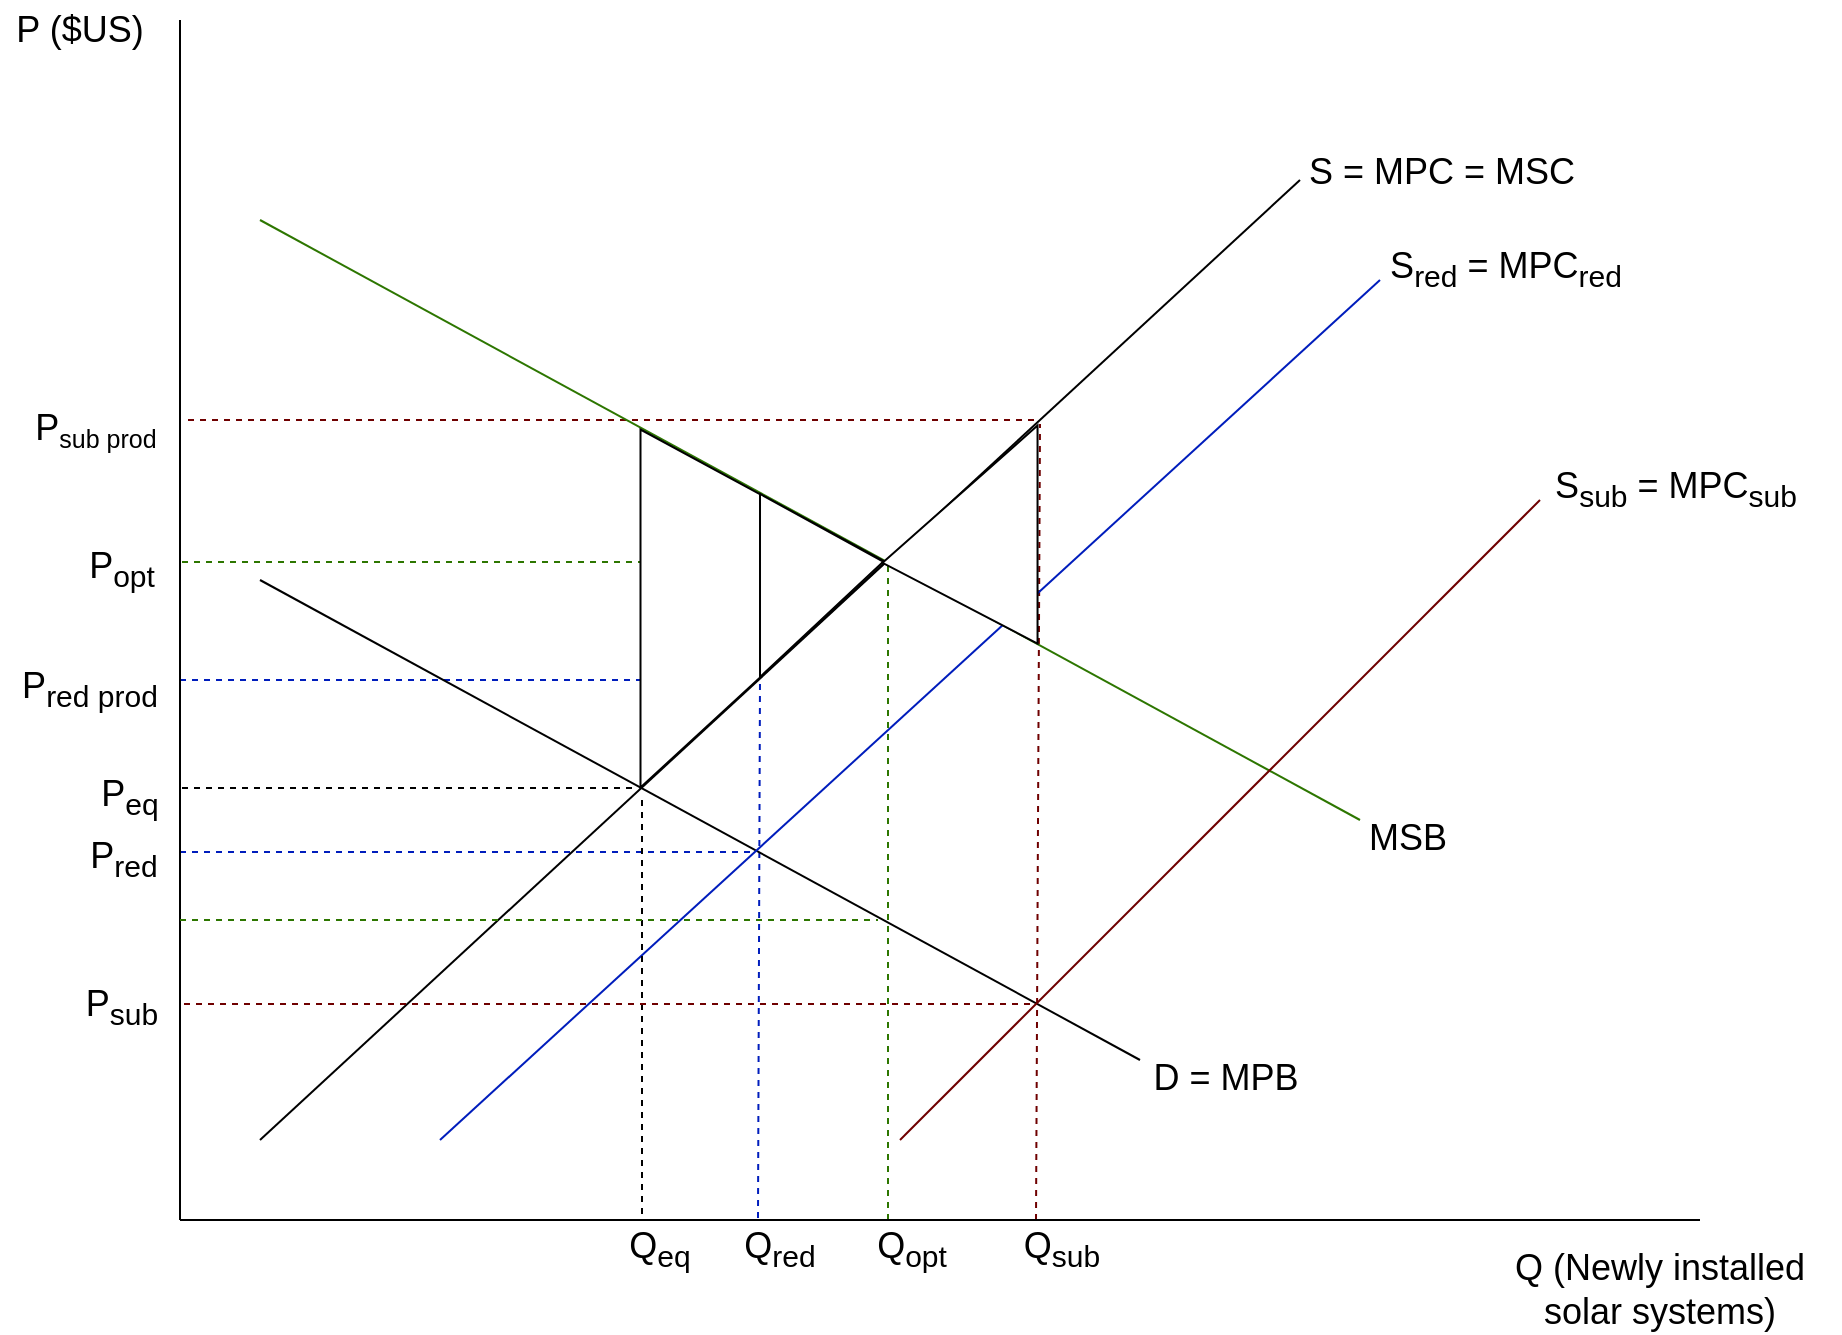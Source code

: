 <mxfile version="21.4.0" type="github">
  <diagram name="Lapa-1" id="iaABeEHk2dAt37TFWMJv">
    <mxGraphModel dx="1036" dy="605" grid="1" gridSize="10" guides="1" tooltips="1" connect="1" arrows="1" fold="1" page="1" pageScale="1" pageWidth="1200" pageHeight="1600" math="0" shadow="0">
      <root>
        <mxCell id="0" />
        <mxCell id="1" parent="0" />
        <mxCell id="5OR2ersFxcuu6v94mTMg-24" value="" style="endArrow=none;dashed=1;html=1;rounded=0; fillColor=#60a917;strokeColor=#6F0000;fillColor=#a20025;" parent="1" edge="1">
          <mxGeometry width="50" height="50" relative="1" as="geometry">
            <mxPoint x="324" y="240" as="sourcePoint" />
            <mxPoint x="748" y="240" as="targetPoint" />
          </mxGeometry>
        </mxCell>
        <mxCell id="5OR2ersFxcuu6v94mTMg-23" value="" style="endArrow=none;dashed=1;html=1;rounded=0; fillColor=#60a917;strokeColor=#2D7600;" parent="1" edge="1">
          <mxGeometry width="50" height="50" relative="1" as="geometry">
            <mxPoint x="321" y="311" as="sourcePoint" />
            <mxPoint x="670" y="311" as="targetPoint" />
          </mxGeometry>
        </mxCell>
        <mxCell id="5OR2ersFxcuu6v94mTMg-13" value="" style="endArrow=none;dashed=1;html=1;rounded=0; fillColor=#60a917;strokeColor=#2D7600;" parent="1" edge="1">
          <mxGeometry width="50" height="50" relative="1" as="geometry">
            <mxPoint x="674" y="640" as="sourcePoint" />
            <mxPoint x="674" y="312" as="targetPoint" />
          </mxGeometry>
        </mxCell>
        <mxCell id="5OR2ersFxcuu6v94mTMg-22" value="" style="endArrow=none;dashed=1;html=1;rounded=0; fillColor=#0050ef;strokeColor=#001DBC;" parent="1" edge="1">
          <mxGeometry width="50" height="50" relative="1" as="geometry">
            <mxPoint x="320" y="456" as="sourcePoint" />
            <mxPoint x="606" y="456" as="targetPoint" />
          </mxGeometry>
        </mxCell>
        <mxCell id="5OR2ersFxcuu6v94mTMg-14" value="" style="endArrow=none;dashed=1;html=1;rounded=0; fillColor=#0050ef;strokeColor=#001DBC;" parent="1" edge="1">
          <mxGeometry width="50" height="50" relative="1" as="geometry">
            <mxPoint x="609" y="639" as="sourcePoint" />
            <mxPoint x="610" y="370" as="targetPoint" />
          </mxGeometry>
        </mxCell>
        <mxCell id="5OR2ersFxcuu6v94mTMg-21" value="" style="endArrow=none;dashed=1;html=1;rounded=0; fillColor=#0050ef;strokeColor=#001DBC;" parent="1" edge="1">
          <mxGeometry width="50" height="50" relative="1" as="geometry">
            <mxPoint x="320" y="370" as="sourcePoint" />
            <mxPoint x="609" y="370" as="targetPoint" />
          </mxGeometry>
        </mxCell>
        <mxCell id="5OR2ersFxcuu6v94mTMg-18" value="" style="endArrow=none;dashed=1;html=1;rounded=0; fillColor=#60a917;strokeColor=#6F0000;fillColor=#a20025;" parent="1" edge="1">
          <mxGeometry width="50" height="50" relative="1" as="geometry">
            <mxPoint x="748" y="640" as="sourcePoint" />
            <mxPoint x="750" y="242" as="targetPoint" />
          </mxGeometry>
        </mxCell>
        <mxCell id="5OR2ersFxcuu6v94mTMg-1" value="" style="endArrow=none;html=1;rounded=0;" parent="1" edge="1">
          <mxGeometry width="50" height="50" relative="1" as="geometry">
            <mxPoint x="320" y="640" as="sourcePoint" />
            <mxPoint x="320" y="40" as="targetPoint" />
          </mxGeometry>
        </mxCell>
        <mxCell id="5OR2ersFxcuu6v94mTMg-2" value="" style="endArrow=none;html=1;rounded=0;" parent="1" edge="1">
          <mxGeometry width="50" height="50" relative="1" as="geometry">
            <mxPoint x="320" y="640" as="sourcePoint" />
            <mxPoint x="1080" y="640" as="targetPoint" />
          </mxGeometry>
        </mxCell>
        <mxCell id="5OR2ersFxcuu6v94mTMg-3" value="&lt;font style=&quot;font-size: 18px;&quot;&gt;P ($US)&lt;/font&gt;" style="text;html=1;strokeColor=none;fillColor=none;align=center;verticalAlign=middle;whiteSpace=wrap;rounded=0;" parent="1" vertex="1">
          <mxGeometry x="230" y="30" width="80" height="30" as="geometry" />
        </mxCell>
        <mxCell id="5OR2ersFxcuu6v94mTMg-4" value="&lt;font style=&quot;font-size: 18px;&quot;&gt;Q (Newly installed solar systems)&lt;br&gt;&lt;/font&gt;" style="text;html=1;strokeColor=none;fillColor=none;align=center;verticalAlign=middle;whiteSpace=wrap;rounded=0;" parent="1" vertex="1">
          <mxGeometry x="970" y="660" width="180" height="30" as="geometry" />
        </mxCell>
        <mxCell id="5OR2ersFxcuu6v94mTMg-5" value="" style="endArrow=none;html=1;rounded=0;" parent="1" edge="1">
          <mxGeometry width="50" height="50" relative="1" as="geometry">
            <mxPoint x="360" y="600" as="sourcePoint" />
            <mxPoint x="880" y="120" as="targetPoint" />
          </mxGeometry>
        </mxCell>
        <mxCell id="5OR2ersFxcuu6v94mTMg-6" value="" style="endArrow=none;html=1;rounded=0;" parent="1" edge="1">
          <mxGeometry width="50" height="50" relative="1" as="geometry">
            <mxPoint x="360" y="320" as="sourcePoint" />
            <mxPoint x="800" y="560" as="targetPoint" />
          </mxGeometry>
        </mxCell>
        <mxCell id="5OR2ersFxcuu6v94mTMg-8" value="" style="endArrow=none;html=1;rounded=0;fillColor=#60a917;strokeColor=#2D7600;" parent="1" edge="1">
          <mxGeometry width="50" height="50" relative="1" as="geometry">
            <mxPoint x="360" y="140" as="sourcePoint" />
            <mxPoint x="910" y="440" as="targetPoint" />
          </mxGeometry>
        </mxCell>
        <mxCell id="5OR2ersFxcuu6v94mTMg-9" value="" style="endArrow=none;html=1;rounded=0;fillColor=#a20025;strokeColor=#6F0000;" parent="1" edge="1">
          <mxGeometry width="50" height="50" relative="1" as="geometry">
            <mxPoint x="680" y="600" as="sourcePoint" />
            <mxPoint x="1000" y="280" as="targetPoint" />
          </mxGeometry>
        </mxCell>
        <mxCell id="5OR2ersFxcuu6v94mTMg-11" value="" style="endArrow=none;html=1;rounded=0;fillColor=#0050ef;strokeColor=#001DBC;" parent="1" edge="1">
          <mxGeometry width="50" height="50" relative="1" as="geometry">
            <mxPoint x="450" y="600" as="sourcePoint" />
            <mxPoint x="920" y="170" as="targetPoint" />
          </mxGeometry>
        </mxCell>
        <mxCell id="5OR2ersFxcuu6v94mTMg-12" value="" style="endArrow=none;dashed=1;html=1;rounded=0;" parent="1" edge="1">
          <mxGeometry width="50" height="50" relative="1" as="geometry">
            <mxPoint x="551" y="430" as="sourcePoint" />
            <mxPoint x="551" y="640" as="targetPoint" />
          </mxGeometry>
        </mxCell>
        <mxCell id="5OR2ersFxcuu6v94mTMg-20" value="" style="endArrow=none;dashed=1;html=1;rounded=0;" parent="1" edge="1">
          <mxGeometry width="50" height="50" relative="1" as="geometry">
            <mxPoint x="546" y="424" as="sourcePoint" />
            <mxPoint x="320" y="424" as="targetPoint" />
          </mxGeometry>
        </mxCell>
        <mxCell id="5OR2ersFxcuu6v94mTMg-25" value="" style="endArrow=none;dashed=1;html=1;rounded=0; fillColor=#60a917;strokeColor=#6F0000;fillColor=#a20025;" parent="1" edge="1">
          <mxGeometry width="50" height="50" relative="1" as="geometry">
            <mxPoint x="745" y="532" as="sourcePoint" />
            <mxPoint x="320" y="532" as="targetPoint" />
          </mxGeometry>
        </mxCell>
        <mxCell id="5OR2ersFxcuu6v94mTMg-26" value="" style="endArrow=none;dashed=1;html=1;rounded=0; fillColor=#60a917;strokeColor=#2D7600;" parent="1" edge="1">
          <mxGeometry width="50" height="50" relative="1" as="geometry">
            <mxPoint x="320" y="490" as="sourcePoint" />
            <mxPoint x="669" y="490" as="targetPoint" />
          </mxGeometry>
        </mxCell>
        <mxCell id="5OR2ersFxcuu6v94mTMg-27" value="&lt;font style=&quot;font-size: 18px;&quot;&gt;P&lt;/font&gt;&lt;font style=&quot;font-size: 15px;&quot;&gt;&lt;sub&gt;sub prod&lt;/sub&gt;&lt;/font&gt;" style="text;html=1;strokeColor=none;fillColor=none;align=center;verticalAlign=middle;whiteSpace=wrap;rounded=0;" parent="1" vertex="1">
          <mxGeometry x="238" y="230" width="80" height="30" as="geometry" />
        </mxCell>
        <mxCell id="5OR2ersFxcuu6v94mTMg-28" value="&lt;span style=&quot;font-size: 18px;&quot;&gt;P&lt;sub&gt;opt&lt;/sub&gt;&lt;/span&gt;" style="text;html=1;strokeColor=none;fillColor=none;align=center;verticalAlign=middle;whiteSpace=wrap;rounded=0;" parent="1" vertex="1">
          <mxGeometry x="251" y="300" width="80" height="30" as="geometry" />
        </mxCell>
        <mxCell id="5OR2ersFxcuu6v94mTMg-29" value="&lt;font style=&quot;font-size: 18px;&quot;&gt;P&lt;sub&gt;red prod&lt;/sub&gt;&lt;/font&gt;" style="text;html=1;strokeColor=none;fillColor=none;align=center;verticalAlign=middle;whiteSpace=wrap;rounded=0;" parent="1" vertex="1">
          <mxGeometry x="235" y="360" width="80" height="30" as="geometry" />
        </mxCell>
        <mxCell id="5OR2ersFxcuu6v94mTMg-30" value="&lt;font style=&quot;font-size: 18px;&quot;&gt;P&lt;sub&gt;red&lt;/sub&gt;&lt;/font&gt;" style="text;html=1;strokeColor=none;fillColor=none;align=center;verticalAlign=middle;whiteSpace=wrap;rounded=0;" parent="1" vertex="1">
          <mxGeometry x="252" y="445" width="80" height="30" as="geometry" />
        </mxCell>
        <mxCell id="5OR2ersFxcuu6v94mTMg-31" style="edgeStyle=orthogonalEdgeStyle;rounded=0;orthogonalLoop=1;jettySize=auto;html=1;exitX=0.5;exitY=1;exitDx=0;exitDy=0;" parent="1" source="5OR2ersFxcuu6v94mTMg-30" target="5OR2ersFxcuu6v94mTMg-30" edge="1">
          <mxGeometry relative="1" as="geometry" />
        </mxCell>
        <mxCell id="5OR2ersFxcuu6v94mTMg-33" value="&lt;font style=&quot;font-size: 18px;&quot;&gt;P&lt;sub&gt;sub&lt;/sub&gt;&lt;/font&gt;" style="text;html=1;strokeColor=none;fillColor=none;align=center;verticalAlign=middle;whiteSpace=wrap;rounded=0;" parent="1" vertex="1">
          <mxGeometry x="251" y="519" width="80" height="30" as="geometry" />
        </mxCell>
        <mxCell id="5OR2ersFxcuu6v94mTMg-34" value="&lt;span style=&quot;font-size: 18px;&quot;&gt;P&lt;sub&gt;eq&lt;/sub&gt;&lt;/span&gt;" style="text;html=1;strokeColor=none;fillColor=none;align=center;verticalAlign=middle;whiteSpace=wrap;rounded=0;" parent="1" vertex="1">
          <mxGeometry x="255" y="414" width="80" height="30" as="geometry" />
        </mxCell>
        <mxCell id="5OR2ersFxcuu6v94mTMg-35" value="&lt;span style=&quot;font-size: 18px;&quot;&gt;Q&lt;sub&gt;eq&lt;/sub&gt;&lt;/span&gt;" style="text;html=1;strokeColor=none;fillColor=none;align=center;verticalAlign=middle;whiteSpace=wrap;rounded=0;" parent="1" vertex="1">
          <mxGeometry x="520" y="640" width="80" height="30" as="geometry" />
        </mxCell>
        <mxCell id="5OR2ersFxcuu6v94mTMg-36" value="&lt;span style=&quot;font-size: 18px;&quot;&gt;Q&lt;sub&gt;red&lt;/sub&gt;&lt;/span&gt;" style="text;html=1;strokeColor=none;fillColor=none;align=center;verticalAlign=middle;whiteSpace=wrap;rounded=0;" parent="1" vertex="1">
          <mxGeometry x="580" y="640" width="80" height="30" as="geometry" />
        </mxCell>
        <mxCell id="5OR2ersFxcuu6v94mTMg-37" value="&lt;span style=&quot;font-size: 18px;&quot;&gt;Q&lt;sub&gt;opt&lt;/sub&gt;&lt;/span&gt;" style="text;html=1;strokeColor=none;fillColor=none;align=center;verticalAlign=middle;whiteSpace=wrap;rounded=0;" parent="1" vertex="1">
          <mxGeometry x="646" y="640" width="80" height="30" as="geometry" />
        </mxCell>
        <mxCell id="5OR2ersFxcuu6v94mTMg-38" value="&lt;span style=&quot;font-size: 18px;&quot;&gt;Q&lt;sub&gt;sub&lt;/sub&gt;&lt;/span&gt;" style="text;html=1;strokeColor=none;fillColor=none;align=center;verticalAlign=middle;whiteSpace=wrap;rounded=0;" parent="1" vertex="1">
          <mxGeometry x="721" y="640" width="80" height="30" as="geometry" />
        </mxCell>
        <mxCell id="5OR2ersFxcuu6v94mTMg-62" value="" style="verticalLabelPosition=bottom;verticalAlign=top;html=1;shape=mxgraph.basic.acute_triangle;dx=0.37;strokeColor=default;fontFamily=Helvetica;fontSize=12;fontColor=default;fillColor=default;rotation=90;perimeter=none;resizeWidth=1;resizeHeight=1;expand=0;resizable=1;movable=1;points=[[0,0,0,33.947,61.75],[0,0,0,67.895,0],[0,0,0,125.697,61.75],[0,1,0,0,0],[0.16,1,0,0,24],[0.5,1,0,0,0]];" parent="1" vertex="1">
          <mxGeometry x="503.5" y="290.5" width="179" height="122.5" relative="1" as="geometry">
            <mxPoint x="522" y="273" as="offset" />
          </mxGeometry>
        </mxCell>
        <mxCell id="5OR2ersFxcuu6v94mTMg-65" value="" style="verticalLabelPosition=bottom;verticalAlign=top;html=1;shape=mxgraph.basic.acute_triangle;dx=0.37;strokeColor=default;fontFamily=Helvetica;fontSize=12;fontColor=default;fillColor=default;rotation=90;perimeter=none;resizeWidth=1;resizeHeight=1;expand=0;resizable=1;movable=1;points=[[0,0,0,33.947,61.75],[0,0,0,67.895,0],[0,0,0,125.697,61.75],[0,1,0,0,0],[0.16,1,0,0,24],[0.5,1,0,0,0]];" parent="1" vertex="1">
          <mxGeometry x="595.05" y="291.95" width="91.5" height="61.59" as="geometry" />
        </mxCell>
        <mxCell id="5OR2ersFxcuu6v94mTMg-67" value="" style="verticalLabelPosition=bottom;verticalAlign=top;html=1;shape=mxgraph.basic.acute_triangle;dx=0.37;strokeColor=default;fontFamily=Helvetica;fontSize=12;fontColor=default;fillColor=default;rotation=-90;perimeter=none;resizeWidth=1;resizeHeight=1;expand=0;resizable=1;movable=1;points=[[0,0,0,33.947,61.75],[0,0,0,67.895,0],[0,0,0,125.697,61.75],[0,1,0,0,0],[0.16,1,0,0,24],[0.5,1,0,0,0]];" parent="1" vertex="1">
          <mxGeometry x="655.52" y="258.51" width="109" height="77.5" as="geometry" />
        </mxCell>
        <mxCell id="8a6WCkjCtY6bdT0DV-Qg-1" value="&lt;span style=&quot;font-size: 18px;&quot;&gt;S = MPC = MSC&lt;/span&gt;" style="text;html=1;strokeColor=none;fillColor=none;align=center;verticalAlign=middle;whiteSpace=wrap;rounded=0;" vertex="1" parent="1">
          <mxGeometry x="881" y="101" width="140" height="30" as="geometry" />
        </mxCell>
        <mxCell id="8a6WCkjCtY6bdT0DV-Qg-2" value="&lt;span style=&quot;font-size: 18px;&quot;&gt;S&lt;sub&gt;red&lt;/sub&gt; = MPC&lt;sub&gt;red&lt;/sub&gt;&lt;/span&gt;" style="text;html=1;strokeColor=none;fillColor=none;align=center;verticalAlign=middle;whiteSpace=wrap;rounded=0;" vertex="1" parent="1">
          <mxGeometry x="913" y="150" width="140" height="30" as="geometry" />
        </mxCell>
        <mxCell id="8a6WCkjCtY6bdT0DV-Qg-3" value="&lt;span style=&quot;font-size: 18px;&quot;&gt;S&lt;sub&gt;sub&lt;/sub&gt; = MPC&lt;sub&gt;sub&lt;/sub&gt;&lt;/span&gt;" style="text;html=1;strokeColor=none;fillColor=none;align=center;verticalAlign=middle;whiteSpace=wrap;rounded=0;" vertex="1" parent="1">
          <mxGeometry x="998" y="259.95" width="140" height="30" as="geometry" />
        </mxCell>
        <mxCell id="8a6WCkjCtY6bdT0DV-Qg-4" value="&lt;span style=&quot;font-size: 18px;&quot;&gt;MSB&lt;/span&gt;" style="text;html=1;strokeColor=none;fillColor=none;align=center;verticalAlign=middle;whiteSpace=wrap;rounded=0;" vertex="1" parent="1">
          <mxGeometry x="894" y="434" width="80" height="30" as="geometry" />
        </mxCell>
        <mxCell id="8a6WCkjCtY6bdT0DV-Qg-5" value="&lt;span style=&quot;font-size: 18px;&quot;&gt;D = MPB&lt;/span&gt;" style="text;html=1;strokeColor=none;fillColor=none;align=center;verticalAlign=middle;whiteSpace=wrap;rounded=0;" vertex="1" parent="1">
          <mxGeometry x="803" y="554" width="80" height="30" as="geometry" />
        </mxCell>
      </root>
    </mxGraphModel>
  </diagram>
</mxfile>
